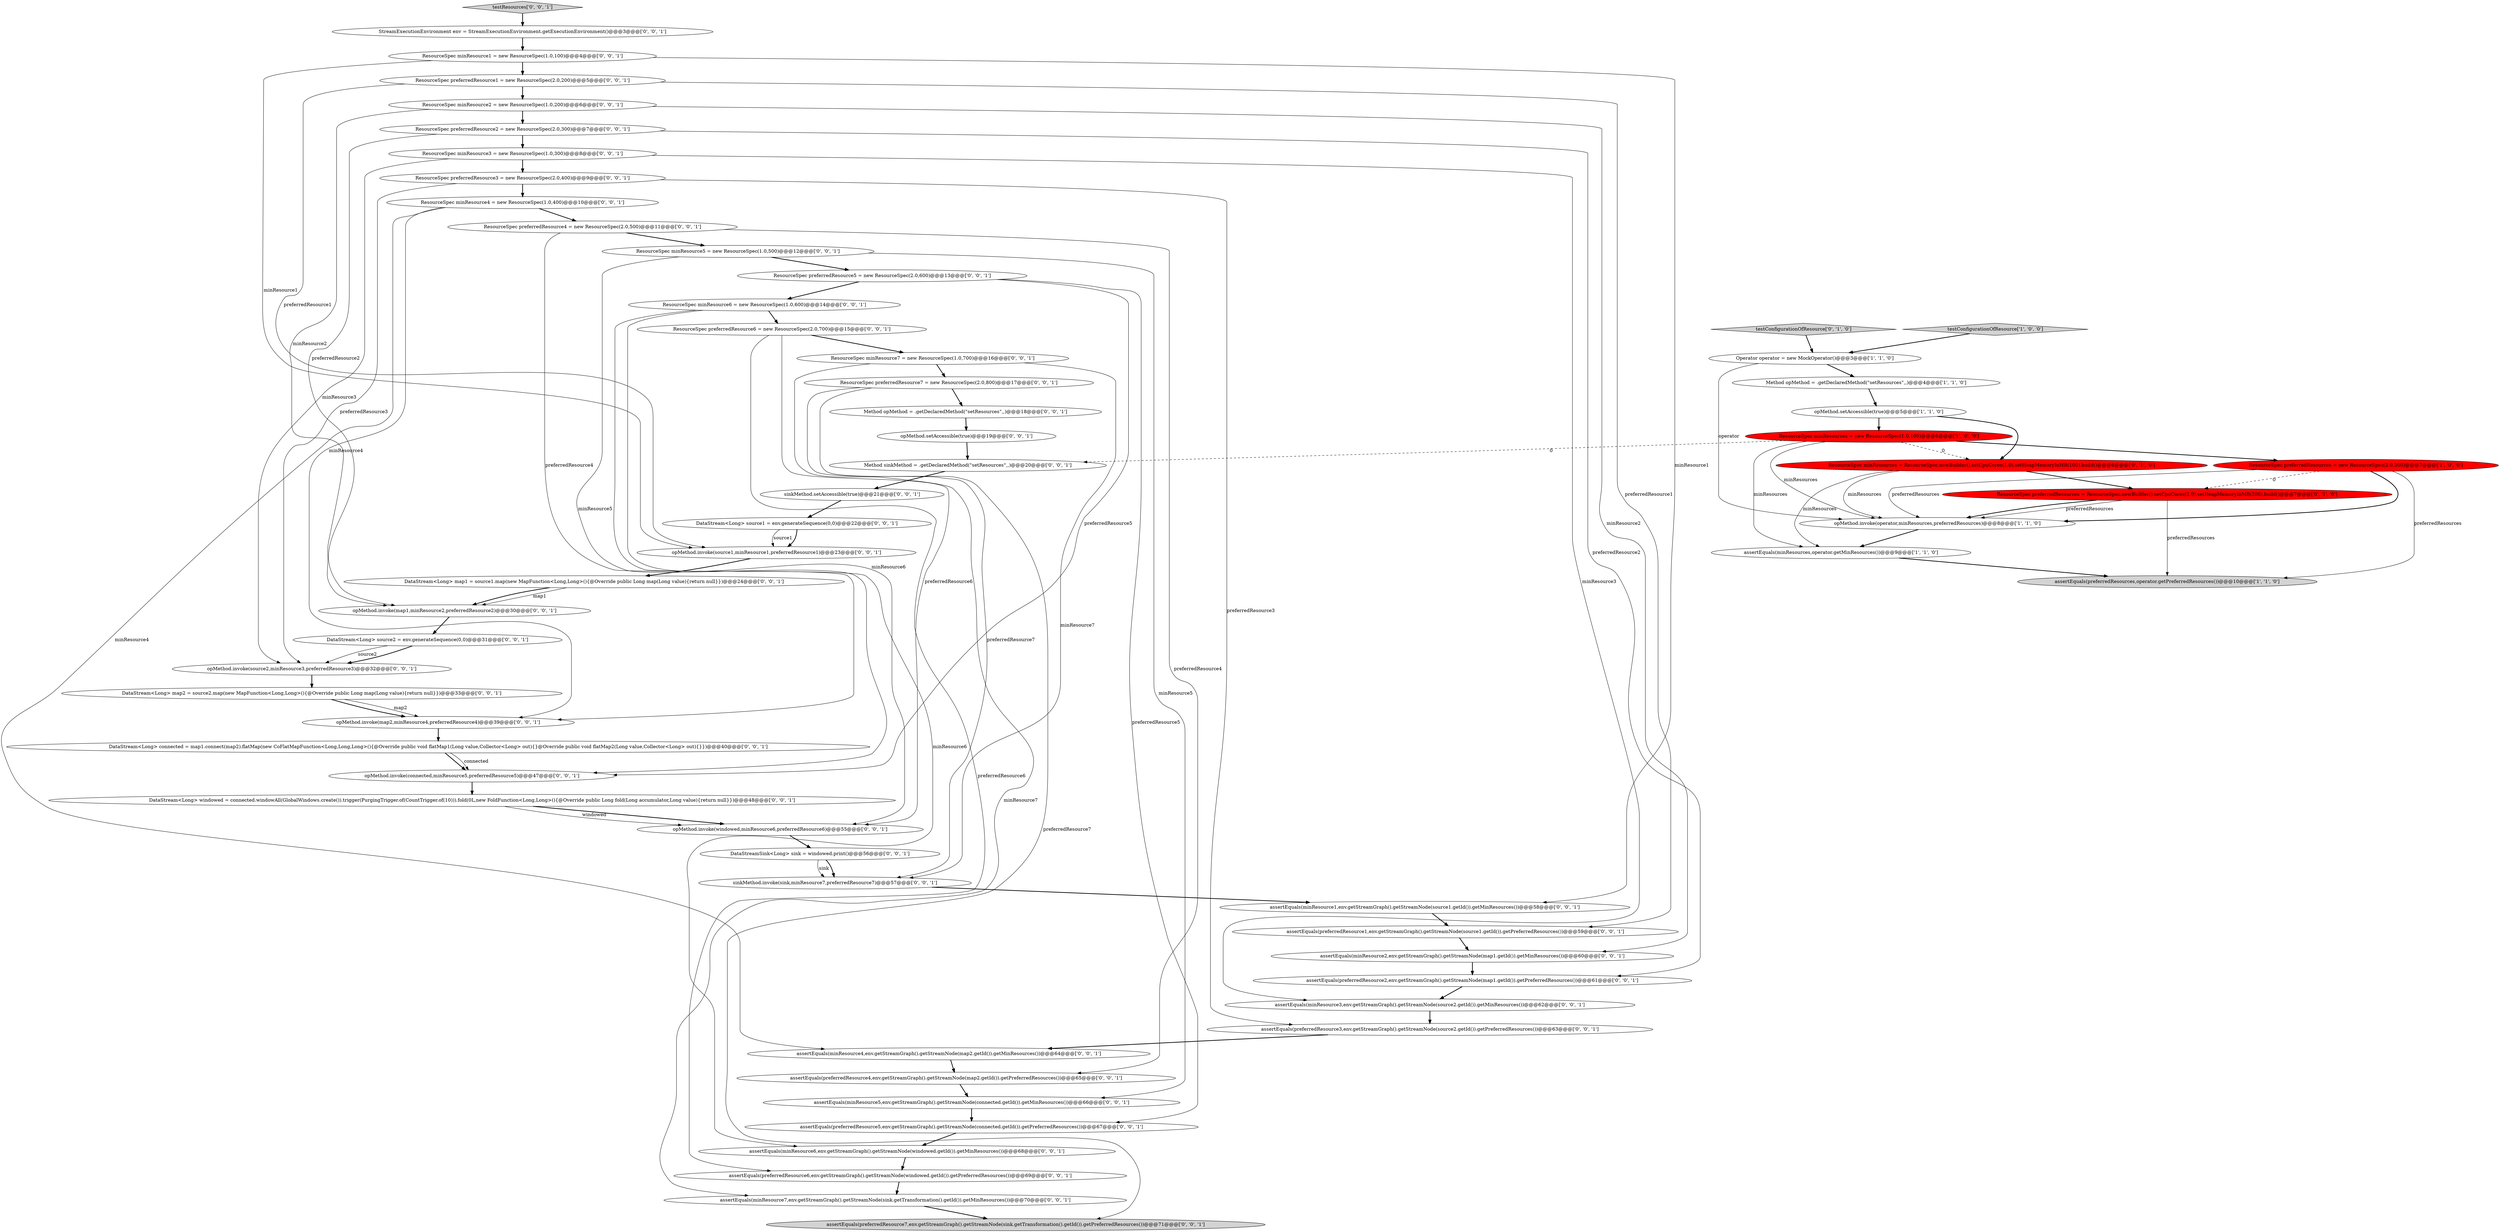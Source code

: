 digraph {
53 [style = filled, label = "DataStreamSink<Long> sink = windowed.print()@@@56@@@['0', '0', '1']", fillcolor = white, shape = ellipse image = "AAA0AAABBB3BBB"];
6 [style = filled, label = "opMethod.invoke(operator,minResources,preferredResources)@@@8@@@['1', '1', '0']", fillcolor = white, shape = ellipse image = "AAA0AAABBB1BBB"];
46 [style = filled, label = "DataStream<Long> map1 = source1.map(new MapFunction<Long,Long>(){@Override public Long map(Long value){return null}})@@@24@@@['0', '0', '1']", fillcolor = white, shape = ellipse image = "AAA0AAABBB3BBB"];
4 [style = filled, label = "Operator operator = new MockOperator()@@@3@@@['1', '1', '0']", fillcolor = white, shape = ellipse image = "AAA0AAABBB1BBB"];
12 [style = filled, label = "ResourceSpec minResource3 = new ResourceSpec(1.0,300)@@@8@@@['0', '0', '1']", fillcolor = white, shape = ellipse image = "AAA0AAABBB3BBB"];
21 [style = filled, label = "ResourceSpec preferredResource3 = new ResourceSpec(2.0,400)@@@9@@@['0', '0', '1']", fillcolor = white, shape = ellipse image = "AAA0AAABBB3BBB"];
47 [style = filled, label = "opMethod.invoke(map1,minResource2,preferredResource2)@@@30@@@['0', '0', '1']", fillcolor = white, shape = ellipse image = "AAA0AAABBB3BBB"];
1 [style = filled, label = "ResourceSpec minResources = new ResourceSpec(1.0,100)@@@6@@@['1', '0', '0']", fillcolor = red, shape = ellipse image = "AAA1AAABBB1BBB"];
25 [style = filled, label = "opMethod.invoke(map2,minResource4,preferredResource4)@@@39@@@['0', '0', '1']", fillcolor = white, shape = ellipse image = "AAA0AAABBB3BBB"];
48 [style = filled, label = "assertEquals(preferredResource1,env.getStreamGraph().getStreamNode(source1.getId()).getPreferredResources())@@@59@@@['0', '0', '1']", fillcolor = white, shape = ellipse image = "AAA0AAABBB3BBB"];
36 [style = filled, label = "DataStream<Long> windowed = connected.windowAll(GlobalWindows.create()).trigger(PurgingTrigger.of(CountTrigger.of(10))).fold(0L,new FoldFunction<Long,Long>(){@Override public Long fold(Long accumulator,Long value){return null}})@@@48@@@['0', '0', '1']", fillcolor = white, shape = ellipse image = "AAA0AAABBB3BBB"];
5 [style = filled, label = "assertEquals(minResources,operator.getMinResources())@@@9@@@['1', '1', '0']", fillcolor = white, shape = ellipse image = "AAA0AAABBB1BBB"];
33 [style = filled, label = "assertEquals(preferredResource5,env.getStreamGraph().getStreamNode(connected.getId()).getPreferredResources())@@@67@@@['0', '0', '1']", fillcolor = white, shape = ellipse image = "AAA0AAABBB3BBB"];
23 [style = filled, label = "assertEquals(minResource1,env.getStreamGraph().getStreamNode(source1.getId()).getMinResources())@@@58@@@['0', '0', '1']", fillcolor = white, shape = ellipse image = "AAA0AAABBB3BBB"];
10 [style = filled, label = "testConfigurationOfResource['0', '1', '0']", fillcolor = lightgray, shape = diamond image = "AAA0AAABBB2BBB"];
43 [style = filled, label = "assertEquals(preferredResource4,env.getStreamGraph().getStreamNode(map2.getId()).getPreferredResources())@@@65@@@['0', '0', '1']", fillcolor = white, shape = ellipse image = "AAA0AAABBB3BBB"];
41 [style = filled, label = "sinkMethod.setAccessible(true)@@@21@@@['0', '0', '1']", fillcolor = white, shape = ellipse image = "AAA0AAABBB3BBB"];
2 [style = filled, label = "opMethod.setAccessible(true)@@@5@@@['1', '1', '0']", fillcolor = white, shape = ellipse image = "AAA0AAABBB1BBB"];
0 [style = filled, label = "assertEquals(preferredResources,operator.getPreferredResources())@@@10@@@['1', '1', '0']", fillcolor = lightgray, shape = ellipse image = "AAA0AAABBB1BBB"];
34 [style = filled, label = "ResourceSpec preferredResource2 = new ResourceSpec(2.0,300)@@@7@@@['0', '0', '1']", fillcolor = white, shape = ellipse image = "AAA0AAABBB3BBB"];
49 [style = filled, label = "ResourceSpec minResource2 = new ResourceSpec(1.0,200)@@@6@@@['0', '0', '1']", fillcolor = white, shape = ellipse image = "AAA0AAABBB3BBB"];
29 [style = filled, label = "assertEquals(preferredResource2,env.getStreamGraph().getStreamNode(map1.getId()).getPreferredResources())@@@61@@@['0', '0', '1']", fillcolor = white, shape = ellipse image = "AAA0AAABBB3BBB"];
56 [style = filled, label = "assertEquals(minResource7,env.getStreamGraph().getStreamNode(sink.getTransformation().getId()).getMinResources())@@@70@@@['0', '0', '1']", fillcolor = white, shape = ellipse image = "AAA0AAABBB3BBB"];
42 [style = filled, label = "assertEquals(minResource6,env.getStreamGraph().getStreamNode(windowed.getId()).getMinResources())@@@68@@@['0', '0', '1']", fillcolor = white, shape = ellipse image = "AAA0AAABBB3BBB"];
37 [style = filled, label = "ResourceSpec minResource1 = new ResourceSpec(1.0,100)@@@4@@@['0', '0', '1']", fillcolor = white, shape = ellipse image = "AAA0AAABBB3BBB"];
17 [style = filled, label = "assertEquals(minResource3,env.getStreamGraph().getStreamNode(source2.getId()).getMinResources())@@@62@@@['0', '0', '1']", fillcolor = white, shape = ellipse image = "AAA0AAABBB3BBB"];
59 [style = filled, label = "DataStream<Long> connected = map1.connect(map2).flatMap(new CoFlatMapFunction<Long,Long,Long>(){@Override public void flatMap1(Long value,Collector<Long> out){}@Override public void flatMap2(Long value,Collector<Long> out){}})@@@40@@@['0', '0', '1']", fillcolor = white, shape = ellipse image = "AAA0AAABBB3BBB"];
39 [style = filled, label = "ResourceSpec minResource5 = new ResourceSpec(1.0,500)@@@12@@@['0', '0', '1']", fillcolor = white, shape = ellipse image = "AAA0AAABBB3BBB"];
20 [style = filled, label = "sinkMethod.invoke(sink,minResource7,preferredResource7)@@@57@@@['0', '0', '1']", fillcolor = white, shape = ellipse image = "AAA0AAABBB3BBB"];
7 [style = filled, label = "Method opMethod = .getDeclaredMethod(\"setResources\",,)@@@4@@@['1', '1', '0']", fillcolor = white, shape = ellipse image = "AAA0AAABBB1BBB"];
51 [style = filled, label = "testResources['0', '0', '1']", fillcolor = lightgray, shape = diamond image = "AAA0AAABBB3BBB"];
38 [style = filled, label = "ResourceSpec minResource4 = new ResourceSpec(1.0,400)@@@10@@@['0', '0', '1']", fillcolor = white, shape = ellipse image = "AAA0AAABBB3BBB"];
45 [style = filled, label = "DataStream<Long> source1 = env.generateSequence(0,0)@@@22@@@['0', '0', '1']", fillcolor = white, shape = ellipse image = "AAA0AAABBB3BBB"];
15 [style = filled, label = "Method opMethod = .getDeclaredMethod(\"setResources\",,)@@@18@@@['0', '0', '1']", fillcolor = white, shape = ellipse image = "AAA0AAABBB3BBB"];
18 [style = filled, label = "assertEquals(minResource5,env.getStreamGraph().getStreamNode(connected.getId()).getMinResources())@@@66@@@['0', '0', '1']", fillcolor = white, shape = ellipse image = "AAA0AAABBB3BBB"];
30 [style = filled, label = "StreamExecutionEnvironment env = StreamExecutionEnvironment.getExecutionEnvironment()@@@3@@@['0', '0', '1']", fillcolor = white, shape = ellipse image = "AAA0AAABBB3BBB"];
8 [style = filled, label = "testConfigurationOfResource['1', '0', '0']", fillcolor = lightgray, shape = diamond image = "AAA0AAABBB1BBB"];
44 [style = filled, label = "assertEquals(preferredResource3,env.getStreamGraph().getStreamNode(source2.getId()).getPreferredResources())@@@63@@@['0', '0', '1']", fillcolor = white, shape = ellipse image = "AAA0AAABBB3BBB"];
52 [style = filled, label = "DataStream<Long> map2 = source2.map(new MapFunction<Long,Long>(){@Override public Long map(Long value){return null}})@@@33@@@['0', '0', '1']", fillcolor = white, shape = ellipse image = "AAA0AAABBB3BBB"];
58 [style = filled, label = "opMethod.invoke(connected,minResource5,preferredResource5)@@@47@@@['0', '0', '1']", fillcolor = white, shape = ellipse image = "AAA0AAABBB3BBB"];
11 [style = filled, label = "ResourceSpec preferredResources = ResourceSpec.newBuilder().setCpuCores(2.0).setHeapMemoryInMB(200).build()@@@7@@@['0', '1', '0']", fillcolor = red, shape = ellipse image = "AAA1AAABBB2BBB"];
54 [style = filled, label = "assertEquals(preferredResource7,env.getStreamGraph().getStreamNode(sink.getTransformation().getId()).getPreferredResources())@@@71@@@['0', '0', '1']", fillcolor = lightgray, shape = ellipse image = "AAA0AAABBB3BBB"];
57 [style = filled, label = "DataStream<Long> source2 = env.generateSequence(0,0)@@@31@@@['0', '0', '1']", fillcolor = white, shape = ellipse image = "AAA0AAABBB3BBB"];
26 [style = filled, label = "ResourceSpec preferredResource7 = new ResourceSpec(2.0,800)@@@17@@@['0', '0', '1']", fillcolor = white, shape = ellipse image = "AAA0AAABBB3BBB"];
16 [style = filled, label = "opMethod.invoke(source1,minResource1,preferredResource1)@@@23@@@['0', '0', '1']", fillcolor = white, shape = ellipse image = "AAA0AAABBB3BBB"];
14 [style = filled, label = "ResourceSpec preferredResource5 = new ResourceSpec(2.0,600)@@@13@@@['0', '0', '1']", fillcolor = white, shape = ellipse image = "AAA0AAABBB3BBB"];
24 [style = filled, label = "assertEquals(minResource2,env.getStreamGraph().getStreamNode(map1.getId()).getMinResources())@@@60@@@['0', '0', '1']", fillcolor = white, shape = ellipse image = "AAA0AAABBB3BBB"];
55 [style = filled, label = "ResourceSpec preferredResource1 = new ResourceSpec(2.0,200)@@@5@@@['0', '0', '1']", fillcolor = white, shape = ellipse image = "AAA0AAABBB3BBB"];
40 [style = filled, label = "ResourceSpec minResource6 = new ResourceSpec(1.0,600)@@@14@@@['0', '0', '1']", fillcolor = white, shape = ellipse image = "AAA0AAABBB3BBB"];
32 [style = filled, label = "assertEquals(preferredResource6,env.getStreamGraph().getStreamNode(windowed.getId()).getPreferredResources())@@@69@@@['0', '0', '1']", fillcolor = white, shape = ellipse image = "AAA0AAABBB3BBB"];
22 [style = filled, label = "opMethod.invoke(source2,minResource3,preferredResource3)@@@32@@@['0', '0', '1']", fillcolor = white, shape = ellipse image = "AAA0AAABBB3BBB"];
13 [style = filled, label = "ResourceSpec preferredResource6 = new ResourceSpec(2.0,700)@@@15@@@['0', '0', '1']", fillcolor = white, shape = ellipse image = "AAA0AAABBB3BBB"];
50 [style = filled, label = "opMethod.setAccessible(true)@@@19@@@['0', '0', '1']", fillcolor = white, shape = ellipse image = "AAA0AAABBB3BBB"];
9 [style = filled, label = "ResourceSpec minResources = ResourceSpec.newBuilder().setCpuCores(1.0).setHeapMemoryInMB(100).build()@@@6@@@['0', '1', '0']", fillcolor = red, shape = ellipse image = "AAA1AAABBB2BBB"];
27 [style = filled, label = "assertEquals(minResource4,env.getStreamGraph().getStreamNode(map2.getId()).getMinResources())@@@64@@@['0', '0', '1']", fillcolor = white, shape = ellipse image = "AAA0AAABBB3BBB"];
28 [style = filled, label = "Method sinkMethod = .getDeclaredMethod(\"setResources\",,)@@@20@@@['0', '0', '1']", fillcolor = white, shape = ellipse image = "AAA0AAABBB3BBB"];
35 [style = filled, label = "ResourceSpec minResource7 = new ResourceSpec(1.0,700)@@@16@@@['0', '0', '1']", fillcolor = white, shape = ellipse image = "AAA0AAABBB3BBB"];
3 [style = filled, label = "ResourceSpec preferredResources = new ResourceSpec(2.0,200)@@@7@@@['1', '0', '0']", fillcolor = red, shape = ellipse image = "AAA1AAABBB1BBB"];
19 [style = filled, label = "opMethod.invoke(windowed,minResource6,preferredResource6)@@@55@@@['0', '0', '1']", fillcolor = white, shape = ellipse image = "AAA0AAABBB3BBB"];
31 [style = filled, label = "ResourceSpec preferredResource4 = new ResourceSpec(2.0,500)@@@11@@@['0', '0', '1']", fillcolor = white, shape = ellipse image = "AAA0AAABBB3BBB"];
13->32 [style = solid, label="preferredResource6"];
3->0 [style = solid, label="preferredResources"];
11->6 [style = solid, label="preferredResources"];
14->33 [style = solid, label="preferredResource5"];
9->11 [style = bold, label=""];
55->49 [style = bold, label=""];
55->16 [style = solid, label="preferredResource1"];
39->14 [style = bold, label=""];
38->25 [style = solid, label="minResource4"];
38->31 [style = bold, label=""];
59->58 [style = bold, label=""];
43->18 [style = bold, label=""];
37->55 [style = bold, label=""];
40->13 [style = bold, label=""];
25->59 [style = bold, label=""];
56->54 [style = bold, label=""];
21->38 [style = bold, label=""];
35->20 [style = solid, label="minResource7"];
4->6 [style = solid, label="operator"];
9->5 [style = solid, label="minResources"];
5->0 [style = bold, label=""];
55->48 [style = solid, label="preferredResource1"];
33->42 [style = bold, label=""];
26->15 [style = bold, label=""];
26->54 [style = solid, label="preferredResource7"];
41->45 [style = bold, label=""];
17->44 [style = bold, label=""];
8->4 [style = bold, label=""];
12->22 [style = solid, label="minResource3"];
48->24 [style = bold, label=""];
31->25 [style = solid, label="preferredResource4"];
32->56 [style = bold, label=""];
52->25 [style = solid, label="map2"];
12->21 [style = bold, label=""];
15->50 [style = bold, label=""];
57->22 [style = solid, label="source2"];
53->20 [style = bold, label=""];
26->20 [style = solid, label="preferredResource7"];
51->30 [style = bold, label=""];
1->9 [style = dashed, label="0"];
39->58 [style = solid, label="minResource5"];
2->9 [style = bold, label=""];
50->28 [style = bold, label=""];
23->48 [style = bold, label=""];
1->5 [style = solid, label="minResources"];
47->57 [style = bold, label=""];
34->47 [style = solid, label="preferredResource2"];
20->23 [style = bold, label=""];
13->19 [style = solid, label="preferredResource6"];
7->2 [style = bold, label=""];
40->42 [style = solid, label="minResource6"];
42->32 [style = bold, label=""];
9->6 [style = solid, label="minResources"];
21->22 [style = solid, label="preferredResource3"];
53->20 [style = solid, label="sink"];
12->17 [style = solid, label="minResource3"];
29->17 [style = bold, label=""];
38->27 [style = solid, label="minResource4"];
35->56 [style = solid, label="minResource7"];
27->43 [style = bold, label=""];
1->6 [style = solid, label="minResources"];
37->16 [style = solid, label="minResource1"];
2->1 [style = bold, label=""];
18->33 [style = bold, label=""];
11->0 [style = solid, label="preferredResources"];
1->3 [style = bold, label=""];
3->6 [style = bold, label=""];
45->16 [style = bold, label=""];
1->28 [style = dashed, label="0"];
4->7 [style = bold, label=""];
28->41 [style = bold, label=""];
6->5 [style = bold, label=""];
19->53 [style = bold, label=""];
39->18 [style = solid, label="minResource5"];
31->39 [style = bold, label=""];
35->26 [style = bold, label=""];
36->19 [style = bold, label=""];
16->46 [style = bold, label=""];
58->36 [style = bold, label=""];
46->47 [style = solid, label="map1"];
22->52 [style = bold, label=""];
34->29 [style = solid, label="preferredResource2"];
11->6 [style = bold, label=""];
14->58 [style = solid, label="preferredResource5"];
36->19 [style = solid, label="windowed"];
24->29 [style = bold, label=""];
30->37 [style = bold, label=""];
49->34 [style = bold, label=""];
34->12 [style = bold, label=""];
46->47 [style = bold, label=""];
31->43 [style = solid, label="preferredResource4"];
21->44 [style = solid, label="preferredResource3"];
40->19 [style = solid, label="minResource6"];
52->25 [style = bold, label=""];
3->6 [style = solid, label="preferredResources"];
37->23 [style = solid, label="minResource1"];
45->16 [style = solid, label="source1"];
10->4 [style = bold, label=""];
57->22 [style = bold, label=""];
59->58 [style = solid, label="connected"];
44->27 [style = bold, label=""];
13->35 [style = bold, label=""];
14->40 [style = bold, label=""];
49->24 [style = solid, label="minResource2"];
49->47 [style = solid, label="minResource2"];
3->11 [style = dashed, label="0"];
}
